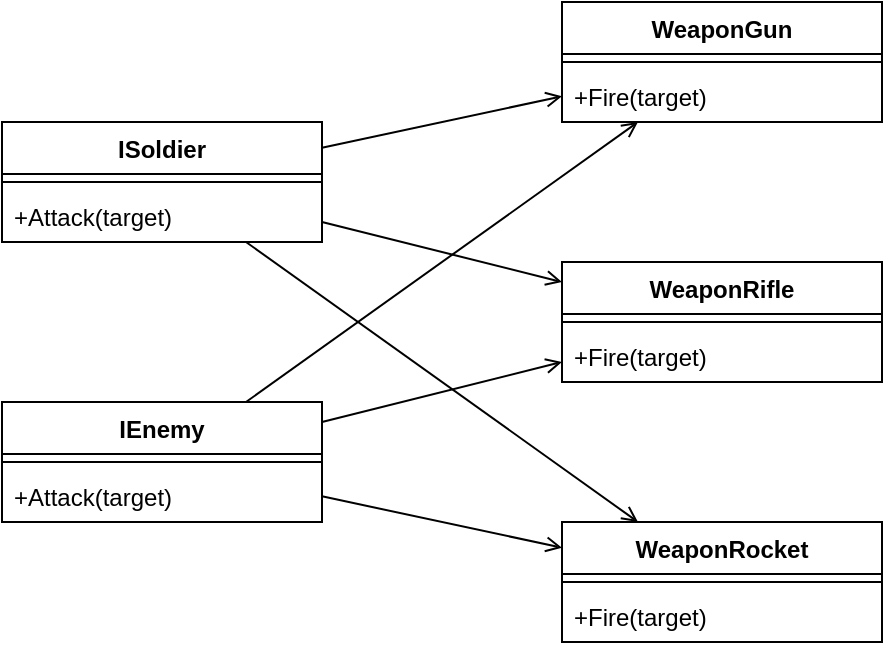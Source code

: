 <mxfile version="22.1.11" type="device">
  <diagram name="第 1 页" id="vjxuDnWtq1TLd-UN4-VX">
    <mxGraphModel dx="1434" dy="844" grid="1" gridSize="10" guides="1" tooltips="1" connect="1" arrows="1" fold="1" page="1" pageScale="1" pageWidth="827" pageHeight="1169" math="0" shadow="0">
      <root>
        <mxCell id="0" />
        <mxCell id="1" parent="0" />
        <mxCell id="8s3Xzhja4rSbbx9bNAWa-17" style="edgeStyle=none;rounded=0;orthogonalLoop=1;jettySize=auto;html=1;endArrow=open;endFill=0;" edge="1" parent="1" source="8s3Xzhja4rSbbx9bNAWa-1" target="8s3Xzhja4rSbbx9bNAWa-14">
          <mxGeometry relative="1" as="geometry" />
        </mxCell>
        <mxCell id="8s3Xzhja4rSbbx9bNAWa-18" style="edgeStyle=none;rounded=0;orthogonalLoop=1;jettySize=auto;html=1;endArrow=open;endFill=0;" edge="1" parent="1" source="8s3Xzhja4rSbbx9bNAWa-1" target="8s3Xzhja4rSbbx9bNAWa-8">
          <mxGeometry relative="1" as="geometry" />
        </mxCell>
        <mxCell id="8s3Xzhja4rSbbx9bNAWa-19" style="edgeStyle=none;rounded=0;orthogonalLoop=1;jettySize=auto;html=1;endArrow=open;endFill=0;" edge="1" parent="1" source="8s3Xzhja4rSbbx9bNAWa-1" target="8s3Xzhja4rSbbx9bNAWa-11">
          <mxGeometry relative="1" as="geometry" />
        </mxCell>
        <mxCell id="8s3Xzhja4rSbbx9bNAWa-1" value="ISoldier" style="swimlane;fontStyle=1;align=center;verticalAlign=top;childLayout=stackLayout;horizontal=1;startSize=26;horizontalStack=0;resizeParent=1;resizeParentMax=0;resizeLast=0;collapsible=1;marginBottom=0;whiteSpace=wrap;html=1;" vertex="1" parent="1">
          <mxGeometry y="320" width="160" height="60" as="geometry" />
        </mxCell>
        <mxCell id="8s3Xzhja4rSbbx9bNAWa-3" value="" style="line;strokeWidth=1;fillColor=none;align=left;verticalAlign=middle;spacingTop=-1;spacingLeft=3;spacingRight=3;rotatable=0;labelPosition=right;points=[];portConstraint=eastwest;strokeColor=inherit;" vertex="1" parent="8s3Xzhja4rSbbx9bNAWa-1">
          <mxGeometry y="26" width="160" height="8" as="geometry" />
        </mxCell>
        <mxCell id="8s3Xzhja4rSbbx9bNAWa-4" value="+Attack(target)" style="text;strokeColor=none;fillColor=none;align=left;verticalAlign=top;spacingLeft=4;spacingRight=4;overflow=hidden;rotatable=0;points=[[0,0.5],[1,0.5]];portConstraint=eastwest;whiteSpace=wrap;html=1;" vertex="1" parent="8s3Xzhja4rSbbx9bNAWa-1">
          <mxGeometry y="34" width="160" height="26" as="geometry" />
        </mxCell>
        <mxCell id="8s3Xzhja4rSbbx9bNAWa-20" style="edgeStyle=none;rounded=0;orthogonalLoop=1;jettySize=auto;html=1;endArrow=open;endFill=0;" edge="1" parent="1" source="8s3Xzhja4rSbbx9bNAWa-5" target="8s3Xzhja4rSbbx9bNAWa-14">
          <mxGeometry relative="1" as="geometry" />
        </mxCell>
        <mxCell id="8s3Xzhja4rSbbx9bNAWa-21" style="edgeStyle=none;rounded=0;orthogonalLoop=1;jettySize=auto;html=1;endArrow=open;endFill=0;" edge="1" parent="1" source="8s3Xzhja4rSbbx9bNAWa-5" target="8s3Xzhja4rSbbx9bNAWa-8">
          <mxGeometry relative="1" as="geometry" />
        </mxCell>
        <mxCell id="8s3Xzhja4rSbbx9bNAWa-22" style="edgeStyle=none;rounded=0;orthogonalLoop=1;jettySize=auto;html=1;endArrow=open;endFill=0;" edge="1" parent="1" source="8s3Xzhja4rSbbx9bNAWa-5" target="8s3Xzhja4rSbbx9bNAWa-11">
          <mxGeometry relative="1" as="geometry" />
        </mxCell>
        <mxCell id="8s3Xzhja4rSbbx9bNAWa-5" value="IEnemy" style="swimlane;fontStyle=1;align=center;verticalAlign=top;childLayout=stackLayout;horizontal=1;startSize=26;horizontalStack=0;resizeParent=1;resizeParentMax=0;resizeLast=0;collapsible=1;marginBottom=0;whiteSpace=wrap;html=1;" vertex="1" parent="1">
          <mxGeometry y="460" width="160" height="60" as="geometry" />
        </mxCell>
        <mxCell id="8s3Xzhja4rSbbx9bNAWa-6" value="" style="line;strokeWidth=1;fillColor=none;align=left;verticalAlign=middle;spacingTop=-1;spacingLeft=3;spacingRight=3;rotatable=0;labelPosition=right;points=[];portConstraint=eastwest;strokeColor=inherit;" vertex="1" parent="8s3Xzhja4rSbbx9bNAWa-5">
          <mxGeometry y="26" width="160" height="8" as="geometry" />
        </mxCell>
        <mxCell id="8s3Xzhja4rSbbx9bNAWa-7" value="+Attack(target)" style="text;strokeColor=none;fillColor=none;align=left;verticalAlign=top;spacingLeft=4;spacingRight=4;overflow=hidden;rotatable=0;points=[[0,0.5],[1,0.5]];portConstraint=eastwest;whiteSpace=wrap;html=1;" vertex="1" parent="8s3Xzhja4rSbbx9bNAWa-5">
          <mxGeometry y="34" width="160" height="26" as="geometry" />
        </mxCell>
        <mxCell id="8s3Xzhja4rSbbx9bNAWa-8" value="WeaponRifle" style="swimlane;fontStyle=1;align=center;verticalAlign=top;childLayout=stackLayout;horizontal=1;startSize=26;horizontalStack=0;resizeParent=1;resizeParentMax=0;resizeLast=0;collapsible=1;marginBottom=0;whiteSpace=wrap;html=1;" vertex="1" parent="1">
          <mxGeometry x="280" y="390" width="160" height="60" as="geometry" />
        </mxCell>
        <mxCell id="8s3Xzhja4rSbbx9bNAWa-9" value="" style="line;strokeWidth=1;fillColor=none;align=left;verticalAlign=middle;spacingTop=-1;spacingLeft=3;spacingRight=3;rotatable=0;labelPosition=right;points=[];portConstraint=eastwest;strokeColor=inherit;" vertex="1" parent="8s3Xzhja4rSbbx9bNAWa-8">
          <mxGeometry y="26" width="160" height="8" as="geometry" />
        </mxCell>
        <mxCell id="8s3Xzhja4rSbbx9bNAWa-10" value="+Fire(target)" style="text;strokeColor=none;fillColor=none;align=left;verticalAlign=top;spacingLeft=4;spacingRight=4;overflow=hidden;rotatable=0;points=[[0,0.5],[1,0.5]];portConstraint=eastwest;whiteSpace=wrap;html=1;" vertex="1" parent="8s3Xzhja4rSbbx9bNAWa-8">
          <mxGeometry y="34" width="160" height="26" as="geometry" />
        </mxCell>
        <mxCell id="8s3Xzhja4rSbbx9bNAWa-11" value="WeaponRocket" style="swimlane;fontStyle=1;align=center;verticalAlign=top;childLayout=stackLayout;horizontal=1;startSize=26;horizontalStack=0;resizeParent=1;resizeParentMax=0;resizeLast=0;collapsible=1;marginBottom=0;whiteSpace=wrap;html=1;" vertex="1" parent="1">
          <mxGeometry x="280" y="520" width="160" height="60" as="geometry" />
        </mxCell>
        <mxCell id="8s3Xzhja4rSbbx9bNAWa-12" value="" style="line;strokeWidth=1;fillColor=none;align=left;verticalAlign=middle;spacingTop=-1;spacingLeft=3;spacingRight=3;rotatable=0;labelPosition=right;points=[];portConstraint=eastwest;strokeColor=inherit;" vertex="1" parent="8s3Xzhja4rSbbx9bNAWa-11">
          <mxGeometry y="26" width="160" height="8" as="geometry" />
        </mxCell>
        <mxCell id="8s3Xzhja4rSbbx9bNAWa-13" value="+Fire(target)" style="text;strokeColor=none;fillColor=none;align=left;verticalAlign=top;spacingLeft=4;spacingRight=4;overflow=hidden;rotatable=0;points=[[0,0.5],[1,0.5]];portConstraint=eastwest;whiteSpace=wrap;html=1;" vertex="1" parent="8s3Xzhja4rSbbx9bNAWa-11">
          <mxGeometry y="34" width="160" height="26" as="geometry" />
        </mxCell>
        <mxCell id="8s3Xzhja4rSbbx9bNAWa-14" value="WeaponGun" style="swimlane;fontStyle=1;align=center;verticalAlign=top;childLayout=stackLayout;horizontal=1;startSize=26;horizontalStack=0;resizeParent=1;resizeParentMax=0;resizeLast=0;collapsible=1;marginBottom=0;whiteSpace=wrap;html=1;" vertex="1" parent="1">
          <mxGeometry x="280" y="260" width="160" height="60" as="geometry" />
        </mxCell>
        <mxCell id="8s3Xzhja4rSbbx9bNAWa-15" value="" style="line;strokeWidth=1;fillColor=none;align=left;verticalAlign=middle;spacingTop=-1;spacingLeft=3;spacingRight=3;rotatable=0;labelPosition=right;points=[];portConstraint=eastwest;strokeColor=inherit;" vertex="1" parent="8s3Xzhja4rSbbx9bNAWa-14">
          <mxGeometry y="26" width="160" height="8" as="geometry" />
        </mxCell>
        <mxCell id="8s3Xzhja4rSbbx9bNAWa-16" value="+Fire(target)" style="text;strokeColor=none;fillColor=none;align=left;verticalAlign=top;spacingLeft=4;spacingRight=4;overflow=hidden;rotatable=0;points=[[0,0.5],[1,0.5]];portConstraint=eastwest;whiteSpace=wrap;html=1;" vertex="1" parent="8s3Xzhja4rSbbx9bNAWa-14">
          <mxGeometry y="34" width="160" height="26" as="geometry" />
        </mxCell>
      </root>
    </mxGraphModel>
  </diagram>
</mxfile>
